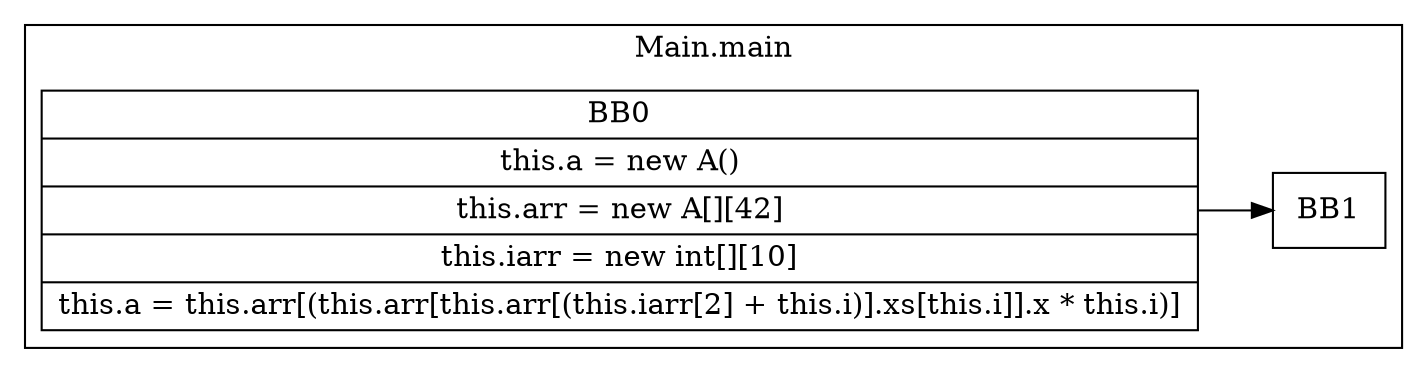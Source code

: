 digraph G {
  graph [ rankdir = "LR" ];
  subgraph cluster_0 {
    label = "Main.main"
    M0_BB0 [
      shape="record"
      label="BB0|this.a = new A()|this.arr = new A[][42]|this.iarr = new int[][10]|this.a = this.arr[(this.arr[this.arr[(this.iarr[2] + this.i)].xs[this.i]].x * this.i)]"
    ];
    M0_BB0 -> M0_BB1;
    M0_BB1 [
      shape="record"
      label="BB1"
    ];
  }
}
